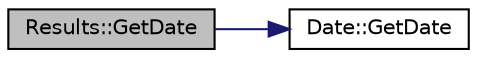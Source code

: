 digraph G
{
  edge [fontname="Helvetica",fontsize=10,labelfontname="Helvetica",labelfontsize=10];
  node [fontname="Helvetica",fontsize=10,shape=record];
  rankdir=LR;
  Node1 [label="Results::GetDate",height=0.2,width=0.4,color="black", fillcolor="grey75", style="filled" fontcolor="black"];
  Node1 -> Node2 [color="midnightblue",fontsize=10,style="solid",fontname="Helvetica"];
  Node2 [label="Date::GetDate",height=0.2,width=0.4,color="black", fillcolor="white", style="filled",URL="$class_date.html#cc5ffdf3c67f8c830700287524af2f31",tooltip="Gets the complete date as a string."];
}
